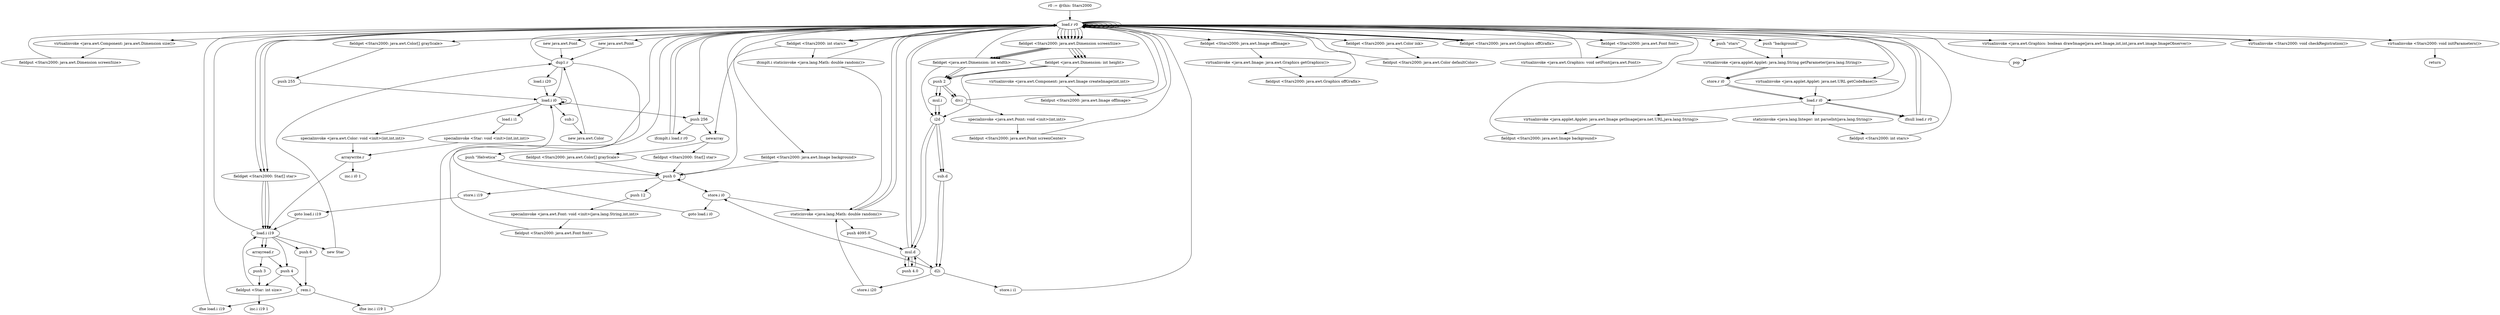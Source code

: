 digraph "" {
    "r0 := @this: Stars2000"
    "load.r r0"
    "r0 := @this: Stars2000"->"load.r r0";
    "load.r r0"->"load.r r0";
    "virtualinvoke <java.awt.Component: java.awt.Dimension size()>"
    "load.r r0"->"virtualinvoke <java.awt.Component: java.awt.Dimension size()>";
    "fieldput <Stars2000: java.awt.Dimension screenSize>"
    "virtualinvoke <java.awt.Component: java.awt.Dimension size()>"->"fieldput <Stars2000: java.awt.Dimension screenSize>";
    "fieldput <Stars2000: java.awt.Dimension screenSize>"->"load.r r0";
    "new java.awt.Point"
    "load.r r0"->"new java.awt.Point";
    "dup1.r"
    "new java.awt.Point"->"dup1.r";
    "dup1.r"->"load.r r0";
    "fieldget <Stars2000: java.awt.Dimension screenSize>"
    "load.r r0"->"fieldget <Stars2000: java.awt.Dimension screenSize>";
    "fieldget <java.awt.Dimension: int width>"
    "fieldget <Stars2000: java.awt.Dimension screenSize>"->"fieldget <java.awt.Dimension: int width>";
    "push 2"
    "fieldget <java.awt.Dimension: int width>"->"push 2";
    "div.i"
    "push 2"->"div.i";
    "div.i"->"load.r r0";
    "load.r r0"->"fieldget <Stars2000: java.awt.Dimension screenSize>";
    "fieldget <java.awt.Dimension: int height>"
    "fieldget <Stars2000: java.awt.Dimension screenSize>"->"fieldget <java.awt.Dimension: int height>";
    "fieldget <java.awt.Dimension: int height>"->"push 2";
    "push 2"->"div.i";
    "specialinvoke <java.awt.Point: void <init>(int,int)>"
    "div.i"->"specialinvoke <java.awt.Point: void <init>(int,int)>";
    "fieldput <Stars2000: java.awt.Point screenCenter>"
    "specialinvoke <java.awt.Point: void <init>(int,int)>"->"fieldput <Stars2000: java.awt.Point screenCenter>";
    "fieldput <Stars2000: java.awt.Point screenCenter>"->"load.r r0";
    "load.r r0"->"load.r r0";
    "load.r r0"->"load.r r0";
    "load.r r0"->"fieldget <Stars2000: java.awt.Dimension screenSize>";
    "fieldget <Stars2000: java.awt.Dimension screenSize>"->"fieldget <java.awt.Dimension: int width>";
    "fieldget <java.awt.Dimension: int width>"->"load.r r0";
    "load.r r0"->"fieldget <Stars2000: java.awt.Dimension screenSize>";
    "fieldget <Stars2000: java.awt.Dimension screenSize>"->"fieldget <java.awt.Dimension: int height>";
    "virtualinvoke <java.awt.Component: java.awt.Image createImage(int,int)>"
    "fieldget <java.awt.Dimension: int height>"->"virtualinvoke <java.awt.Component: java.awt.Image createImage(int,int)>";
    "fieldput <Stars2000: java.awt.Image offImage>"
    "virtualinvoke <java.awt.Component: java.awt.Image createImage(int,int)>"->"fieldput <Stars2000: java.awt.Image offImage>";
    "fieldput <Stars2000: java.awt.Image offImage>"->"load.r r0";
    "load.r r0"->"load.r r0";
    "fieldget <Stars2000: java.awt.Image offImage>"
    "load.r r0"->"fieldget <Stars2000: java.awt.Image offImage>";
    "virtualinvoke <java.awt.Image: java.awt.Graphics getGraphics()>"
    "fieldget <Stars2000: java.awt.Image offImage>"->"virtualinvoke <java.awt.Image: java.awt.Graphics getGraphics()>";
    "fieldput <Stars2000: java.awt.Graphics offGrafix>"
    "virtualinvoke <java.awt.Image: java.awt.Graphics getGraphics()>"->"fieldput <Stars2000: java.awt.Graphics offGrafix>";
    "fieldput <Stars2000: java.awt.Graphics offGrafix>"->"load.r r0";
    "load.r r0"->"load.r r0";
    "fieldget <Stars2000: java.awt.Color ink>"
    "load.r r0"->"fieldget <Stars2000: java.awt.Color ink>";
    "fieldput <Stars2000: java.awt.Color defaultColor>"
    "fieldget <Stars2000: java.awt.Color ink>"->"fieldput <Stars2000: java.awt.Color defaultColor>";
    "fieldput <Stars2000: java.awt.Color defaultColor>"->"load.r r0";
    "new java.awt.Font"
    "load.r r0"->"new java.awt.Font";
    "new java.awt.Font"->"dup1.r";
    "push \"Helvetica\""
    "dup1.r"->"push \"Helvetica\"";
    "push 0"
    "push \"Helvetica\""->"push 0";
    "push 12"
    "push 0"->"push 12";
    "specialinvoke <java.awt.Font: void <init>(java.lang.String,int,int)>"
    "push 12"->"specialinvoke <java.awt.Font: void <init>(java.lang.String,int,int)>";
    "fieldput <Stars2000: java.awt.Font font>"
    "specialinvoke <java.awt.Font: void <init>(java.lang.String,int,int)>"->"fieldput <Stars2000: java.awt.Font font>";
    "fieldput <Stars2000: java.awt.Font font>"->"load.r r0";
    "fieldget <Stars2000: java.awt.Graphics offGrafix>"
    "load.r r0"->"fieldget <Stars2000: java.awt.Graphics offGrafix>";
    "fieldget <Stars2000: java.awt.Graphics offGrafix>"->"load.r r0";
    "fieldget <Stars2000: java.awt.Font font>"
    "load.r r0"->"fieldget <Stars2000: java.awt.Font font>";
    "virtualinvoke <java.awt.Graphics: void setFont(java.awt.Font)>"
    "fieldget <Stars2000: java.awt.Font font>"->"virtualinvoke <java.awt.Graphics: void setFont(java.awt.Font)>";
    "virtualinvoke <java.awt.Graphics: void setFont(java.awt.Font)>"->"load.r r0";
    "push \"background\""
    "load.r r0"->"push \"background\"";
    "virtualinvoke <java.applet.Applet: java.lang.String getParameter(java.lang.String)>"
    "push \"background\""->"virtualinvoke <java.applet.Applet: java.lang.String getParameter(java.lang.String)>";
    "store.r i0"
    "virtualinvoke <java.applet.Applet: java.lang.String getParameter(java.lang.String)>"->"store.r i0";
    "load.r i0"
    "store.r i0"->"load.r i0";
    "ifnull load.r r0"
    "load.r i0"->"ifnull load.r r0";
    "ifnull load.r r0"->"load.r r0";
    "load.r r0"->"load.r r0";
    "load.r r0"->"load.r r0";
    "virtualinvoke <java.applet.Applet: java.net.URL getCodeBase()>"
    "load.r r0"->"virtualinvoke <java.applet.Applet: java.net.URL getCodeBase()>";
    "virtualinvoke <java.applet.Applet: java.net.URL getCodeBase()>"->"load.r i0";
    "virtualinvoke <java.applet.Applet: java.awt.Image getImage(java.net.URL,java.lang.String)>"
    "load.r i0"->"virtualinvoke <java.applet.Applet: java.awt.Image getImage(java.net.URL,java.lang.String)>";
    "fieldput <Stars2000: java.awt.Image background>"
    "virtualinvoke <java.applet.Applet: java.awt.Image getImage(java.net.URL,java.lang.String)>"->"fieldput <Stars2000: java.awt.Image background>";
    "fieldput <Stars2000: java.awt.Image background>"->"load.r r0";
    "load.r r0"->"fieldget <Stars2000: java.awt.Graphics offGrafix>";
    "fieldget <Stars2000: java.awt.Graphics offGrafix>"->"load.r r0";
    "fieldget <Stars2000: java.awt.Image background>"
    "load.r r0"->"fieldget <Stars2000: java.awt.Image background>";
    "fieldget <Stars2000: java.awt.Image background>"->"push 0";
    "push 0"->"push 0";
    "push 0"->"load.r r0";
    "virtualinvoke <java.awt.Graphics: boolean drawImage(java.awt.Image,int,int,java.awt.image.ImageObserver)>"
    "load.r r0"->"virtualinvoke <java.awt.Graphics: boolean drawImage(java.awt.Image,int,int,java.awt.image.ImageObserver)>";
    "pop"
    "virtualinvoke <java.awt.Graphics: boolean drawImage(java.awt.Image,int,int,java.awt.image.ImageObserver)>"->"pop";
    "pop"->"load.r r0";
    "push \"stars\""
    "load.r r0"->"push \"stars\"";
    "push \"stars\""->"virtualinvoke <java.applet.Applet: java.lang.String getParameter(java.lang.String)>";
    "virtualinvoke <java.applet.Applet: java.lang.String getParameter(java.lang.String)>"->"store.r i0";
    "store.r i0"->"load.r i0";
    "load.r i0"->"ifnull load.r r0";
    "ifnull load.r r0"->"load.r r0";
    "load.r r0"->"load.r i0";
    "staticinvoke <java.lang.Integer: int parseInt(java.lang.String)>"
    "load.r i0"->"staticinvoke <java.lang.Integer: int parseInt(java.lang.String)>";
    "fieldput <Stars2000: int stars>"
    "staticinvoke <java.lang.Integer: int parseInt(java.lang.String)>"->"fieldput <Stars2000: int stars>";
    "fieldput <Stars2000: int stars>"->"load.r r0";
    "load.r r0"->"load.r r0";
    "fieldget <Stars2000: int stars>"
    "load.r r0"->"fieldget <Stars2000: int stars>";
    "newarray"
    "fieldget <Stars2000: int stars>"->"newarray";
    "fieldput <Stars2000: Star[] star>"
    "newarray"->"fieldput <Stars2000: Star[] star>";
    "fieldput <Stars2000: Star[] star>"->"push 0";
    "store.i i19"
    "push 0"->"store.i i19";
    "goto load.i i19"
    "store.i i19"->"goto load.i i19";
    "load.i i19"
    "goto load.i i19"->"load.i i19";
    "load.i i19"->"load.r r0";
    "load.r r0"->"fieldget <Stars2000: int stars>";
    "ifcmplt.i staticinvoke <java.lang.Math: double random()>"
    "fieldget <Stars2000: int stars>"->"ifcmplt.i staticinvoke <java.lang.Math: double random()>";
    "ifcmplt.i staticinvoke <java.lang.Math: double random()>"->"load.r r0";
    "push 256"
    "load.r r0"->"push 256";
    "push 256"->"newarray";
    "fieldput <Stars2000: java.awt.Color[] grayScale>"
    "newarray"->"fieldput <Stars2000: java.awt.Color[] grayScale>";
    "fieldput <Stars2000: java.awt.Color[] grayScale>"->"push 0";
    "store.i i0"
    "push 0"->"store.i i0";
    "goto load.i i0"
    "store.i i0"->"goto load.i i0";
    "load.i i0"
    "goto load.i i0"->"load.i i0";
    "load.i i0"->"push 256";
    "ifcmplt.i load.r r0"
    "push 256"->"ifcmplt.i load.r r0";
    "ifcmplt.i load.r r0"->"load.r r0";
    "virtualinvoke <Stars2000: void checkRegistration()>"
    "load.r r0"->"virtualinvoke <Stars2000: void checkRegistration()>";
    "virtualinvoke <Stars2000: void checkRegistration()>"->"load.r r0";
    "virtualinvoke <Stars2000: void initParameters()>"
    "load.r r0"->"virtualinvoke <Stars2000: void initParameters()>";
    "return"
    "virtualinvoke <Stars2000: void initParameters()>"->"return";
    "ifcmplt.i load.r r0"->"load.r r0";
    "fieldget <Stars2000: java.awt.Color[] grayScale>"
    "load.r r0"->"fieldget <Stars2000: java.awt.Color[] grayScale>";
    "push 255"
    "fieldget <Stars2000: java.awt.Color[] grayScale>"->"push 255";
    "push 255"->"load.i i0";
    "sub.i"
    "load.i i0"->"sub.i";
    "new java.awt.Color"
    "sub.i"->"new java.awt.Color";
    "new java.awt.Color"->"dup1.r";
    "dup1.r"->"load.i i0";
    "load.i i0"->"load.i i0";
    "load.i i0"->"load.i i0";
    "specialinvoke <java.awt.Color: void <init>(int,int,int)>"
    "load.i i0"->"specialinvoke <java.awt.Color: void <init>(int,int,int)>";
    "arraywrite.r"
    "specialinvoke <java.awt.Color: void <init>(int,int,int)>"->"arraywrite.r";
    "inc.i i0 1"
    "arraywrite.r"->"inc.i i0 1";
    "staticinvoke <java.lang.Math: double random()>"
    "ifcmplt.i staticinvoke <java.lang.Math: double random()>"->"staticinvoke <java.lang.Math: double random()>";
    "staticinvoke <java.lang.Math: double random()>"->"load.r r0";
    "load.r r0"->"fieldget <Stars2000: java.awt.Dimension screenSize>";
    "fieldget <Stars2000: java.awt.Dimension screenSize>"->"fieldget <java.awt.Dimension: int width>";
    "i2d"
    "fieldget <java.awt.Dimension: int width>"->"i2d";
    "mul.d"
    "i2d"->"mul.d";
    "push 4.0"
    "mul.d"->"push 4.0";
    "push 4.0"->"mul.d";
    "mul.d"->"load.r r0";
    "load.r r0"->"fieldget <Stars2000: java.awt.Dimension screenSize>";
    "fieldget <Stars2000: java.awt.Dimension screenSize>"->"fieldget <java.awt.Dimension: int width>";
    "fieldget <java.awt.Dimension: int width>"->"push 2";
    "mul.i"
    "push 2"->"mul.i";
    "mul.i"->"i2d";
    "sub.d"
    "i2d"->"sub.d";
    "d2i"
    "sub.d"->"d2i";
    "store.i i20"
    "d2i"->"store.i i20";
    "store.i i20"->"staticinvoke <java.lang.Math: double random()>";
    "staticinvoke <java.lang.Math: double random()>"->"load.r r0";
    "load.r r0"->"fieldget <Stars2000: java.awt.Dimension screenSize>";
    "fieldget <Stars2000: java.awt.Dimension screenSize>"->"fieldget <java.awt.Dimension: int height>";
    "fieldget <java.awt.Dimension: int height>"->"i2d";
    "i2d"->"mul.d";
    "mul.d"->"push 4.0";
    "push 4.0"->"mul.d";
    "mul.d"->"load.r r0";
    "load.r r0"->"fieldget <Stars2000: java.awt.Dimension screenSize>";
    "fieldget <Stars2000: java.awt.Dimension screenSize>"->"fieldget <java.awt.Dimension: int height>";
    "fieldget <java.awt.Dimension: int height>"->"push 2";
    "push 2"->"mul.i";
    "mul.i"->"i2d";
    "i2d"->"sub.d";
    "sub.d"->"d2i";
    "d2i"->"store.i i0";
    "store.i i0"->"staticinvoke <java.lang.Math: double random()>";
    "push 4095.0"
    "staticinvoke <java.lang.Math: double random()>"->"push 4095.0";
    "push 4095.0"->"mul.d";
    "mul.d"->"d2i";
    "store.i i1"
    "d2i"->"store.i i1";
    "store.i i1"->"load.r r0";
    "fieldget <Stars2000: Star[] star>"
    "load.r r0"->"fieldget <Stars2000: Star[] star>";
    "fieldget <Stars2000: Star[] star>"->"load.i i19";
    "new Star"
    "load.i i19"->"new Star";
    "new Star"->"dup1.r";
    "load.i i20"
    "dup1.r"->"load.i i20";
    "load.i i20"->"load.i i0";
    "load.i i1"
    "load.i i0"->"load.i i1";
    "specialinvoke <Star: void <init>(int,int,int)>"
    "load.i i1"->"specialinvoke <Star: void <init>(int,int,int)>";
    "specialinvoke <Star: void <init>(int,int,int)>"->"arraywrite.r";
    "arraywrite.r"->"load.i i19";
    "push 4"
    "load.i i19"->"push 4";
    "rem.i"
    "push 4"->"rem.i";
    "ifne load.i i19"
    "rem.i"->"ifne load.i i19";
    "ifne load.i i19"->"load.r r0";
    "load.r r0"->"fieldget <Stars2000: Star[] star>";
    "fieldget <Stars2000: Star[] star>"->"load.i i19";
    "arrayread.r"
    "load.i i19"->"arrayread.r";
    "push 3"
    "arrayread.r"->"push 3";
    "fieldput <Star: int size>"
    "push 3"->"fieldput <Star: int size>";
    "fieldput <Star: int size>"->"load.i i19";
    "push 6"
    "load.i i19"->"push 6";
    "push 6"->"rem.i";
    "ifne inc.i i19 1"
    "rem.i"->"ifne inc.i i19 1";
    "ifne inc.i i19 1"->"load.r r0";
    "load.r r0"->"fieldget <Stars2000: Star[] star>";
    "fieldget <Stars2000: Star[] star>"->"load.i i19";
    "load.i i19"->"arrayread.r";
    "arrayread.r"->"push 4";
    "push 4"->"fieldput <Star: int size>";
    "inc.i i19 1"
    "fieldput <Star: int size>"->"inc.i i19 1";
}
